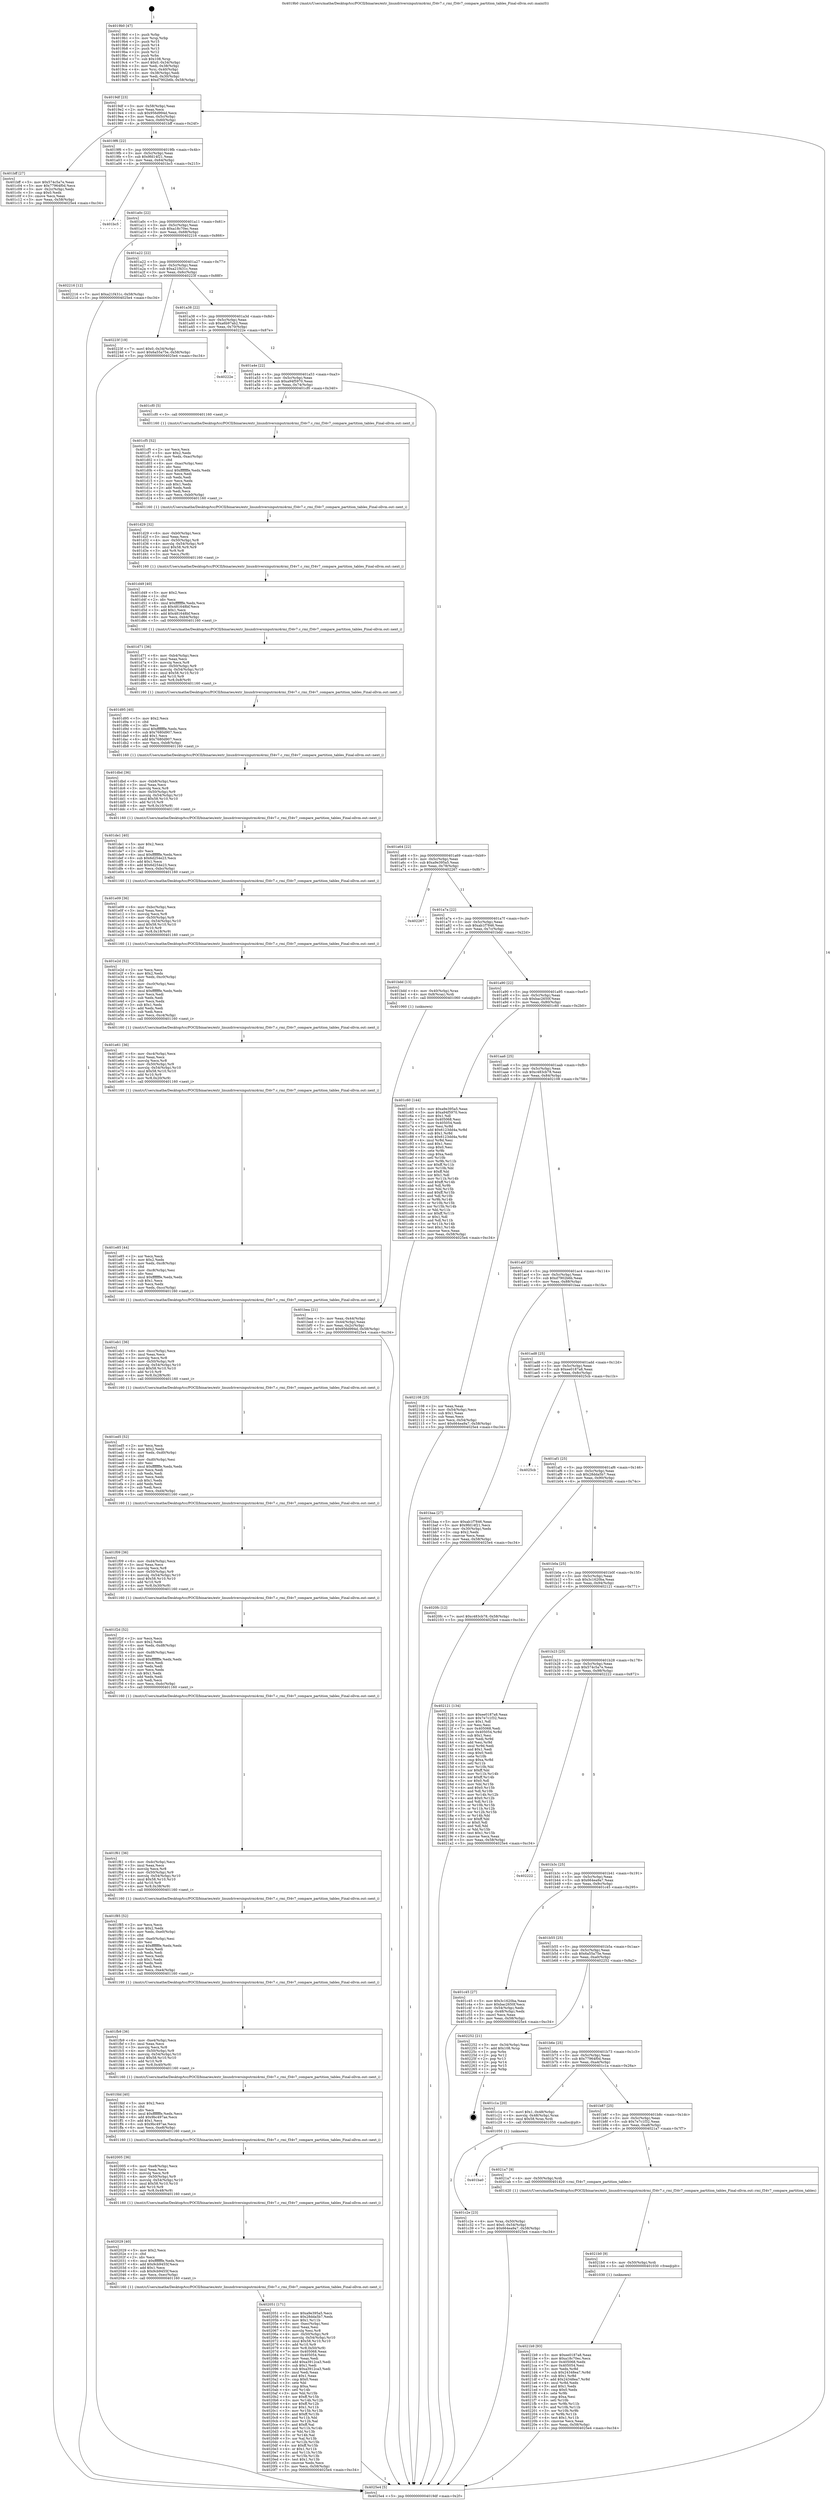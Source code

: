 digraph "0x4019b0" {
  label = "0x4019b0 (/mnt/c/Users/mathe/Desktop/tcc/POCII/binaries/extr_linuxdriversinputrmi4rmi_f34v7.c_rmi_f34v7_compare_partition_tables_Final-ollvm.out::main(0))"
  labelloc = "t"
  node[shape=record]

  Entry [label="",width=0.3,height=0.3,shape=circle,fillcolor=black,style=filled]
  "0x4019df" [label="{
     0x4019df [23]\l
     | [instrs]\l
     &nbsp;&nbsp;0x4019df \<+3\>: mov -0x58(%rbp),%eax\l
     &nbsp;&nbsp;0x4019e2 \<+2\>: mov %eax,%ecx\l
     &nbsp;&nbsp;0x4019e4 \<+6\>: sub $0x956d994d,%ecx\l
     &nbsp;&nbsp;0x4019ea \<+3\>: mov %eax,-0x5c(%rbp)\l
     &nbsp;&nbsp;0x4019ed \<+3\>: mov %ecx,-0x60(%rbp)\l
     &nbsp;&nbsp;0x4019f0 \<+6\>: je 0000000000401bff \<main+0x24f\>\l
  }"]
  "0x401bff" [label="{
     0x401bff [27]\l
     | [instrs]\l
     &nbsp;&nbsp;0x401bff \<+5\>: mov $0x574c5a7e,%eax\l
     &nbsp;&nbsp;0x401c04 \<+5\>: mov $0x77964f0d,%ecx\l
     &nbsp;&nbsp;0x401c09 \<+3\>: mov -0x2c(%rbp),%edx\l
     &nbsp;&nbsp;0x401c0c \<+3\>: cmp $0x0,%edx\l
     &nbsp;&nbsp;0x401c0f \<+3\>: cmove %ecx,%eax\l
     &nbsp;&nbsp;0x401c12 \<+3\>: mov %eax,-0x58(%rbp)\l
     &nbsp;&nbsp;0x401c15 \<+5\>: jmp 00000000004025e4 \<main+0xc34\>\l
  }"]
  "0x4019f6" [label="{
     0x4019f6 [22]\l
     | [instrs]\l
     &nbsp;&nbsp;0x4019f6 \<+5\>: jmp 00000000004019fb \<main+0x4b\>\l
     &nbsp;&nbsp;0x4019fb \<+3\>: mov -0x5c(%rbp),%eax\l
     &nbsp;&nbsp;0x4019fe \<+5\>: sub $0x9fd14f21,%eax\l
     &nbsp;&nbsp;0x401a03 \<+3\>: mov %eax,-0x64(%rbp)\l
     &nbsp;&nbsp;0x401a06 \<+6\>: je 0000000000401bc5 \<main+0x215\>\l
  }"]
  Exit [label="",width=0.3,height=0.3,shape=circle,fillcolor=black,style=filled,peripheries=2]
  "0x401bc5" [label="{
     0x401bc5\l
  }", style=dashed]
  "0x401a0c" [label="{
     0x401a0c [22]\l
     | [instrs]\l
     &nbsp;&nbsp;0x401a0c \<+5\>: jmp 0000000000401a11 \<main+0x61\>\l
     &nbsp;&nbsp;0x401a11 \<+3\>: mov -0x5c(%rbp),%eax\l
     &nbsp;&nbsp;0x401a14 \<+5\>: sub $0xa18c70ec,%eax\l
     &nbsp;&nbsp;0x401a19 \<+3\>: mov %eax,-0x68(%rbp)\l
     &nbsp;&nbsp;0x401a1c \<+6\>: je 0000000000402216 \<main+0x866\>\l
  }"]
  "0x4021b9" [label="{
     0x4021b9 [93]\l
     | [instrs]\l
     &nbsp;&nbsp;0x4021b9 \<+5\>: mov $0xee0187a8,%eax\l
     &nbsp;&nbsp;0x4021be \<+5\>: mov $0xa18c70ec,%ecx\l
     &nbsp;&nbsp;0x4021c3 \<+7\>: mov 0x405068,%edx\l
     &nbsp;&nbsp;0x4021ca \<+7\>: mov 0x405054,%esi\l
     &nbsp;&nbsp;0x4021d1 \<+3\>: mov %edx,%r8d\l
     &nbsp;&nbsp;0x4021d4 \<+7\>: sub $0x24348ea7,%r8d\l
     &nbsp;&nbsp;0x4021db \<+4\>: sub $0x1,%r8d\l
     &nbsp;&nbsp;0x4021df \<+7\>: add $0x24348ea7,%r8d\l
     &nbsp;&nbsp;0x4021e6 \<+4\>: imul %r8d,%edx\l
     &nbsp;&nbsp;0x4021ea \<+3\>: and $0x1,%edx\l
     &nbsp;&nbsp;0x4021ed \<+3\>: cmp $0x0,%edx\l
     &nbsp;&nbsp;0x4021f0 \<+4\>: sete %r9b\l
     &nbsp;&nbsp;0x4021f4 \<+3\>: cmp $0xa,%esi\l
     &nbsp;&nbsp;0x4021f7 \<+4\>: setl %r10b\l
     &nbsp;&nbsp;0x4021fb \<+3\>: mov %r9b,%r11b\l
     &nbsp;&nbsp;0x4021fe \<+3\>: and %r10b,%r11b\l
     &nbsp;&nbsp;0x402201 \<+3\>: xor %r10b,%r9b\l
     &nbsp;&nbsp;0x402204 \<+3\>: or %r9b,%r11b\l
     &nbsp;&nbsp;0x402207 \<+4\>: test $0x1,%r11b\l
     &nbsp;&nbsp;0x40220b \<+3\>: cmovne %ecx,%eax\l
     &nbsp;&nbsp;0x40220e \<+3\>: mov %eax,-0x58(%rbp)\l
     &nbsp;&nbsp;0x402211 \<+5\>: jmp 00000000004025e4 \<main+0xc34\>\l
  }"]
  "0x402216" [label="{
     0x402216 [12]\l
     | [instrs]\l
     &nbsp;&nbsp;0x402216 \<+7\>: movl $0xa21f431c,-0x58(%rbp)\l
     &nbsp;&nbsp;0x40221d \<+5\>: jmp 00000000004025e4 \<main+0xc34\>\l
  }"]
  "0x401a22" [label="{
     0x401a22 [22]\l
     | [instrs]\l
     &nbsp;&nbsp;0x401a22 \<+5\>: jmp 0000000000401a27 \<main+0x77\>\l
     &nbsp;&nbsp;0x401a27 \<+3\>: mov -0x5c(%rbp),%eax\l
     &nbsp;&nbsp;0x401a2a \<+5\>: sub $0xa21f431c,%eax\l
     &nbsp;&nbsp;0x401a2f \<+3\>: mov %eax,-0x6c(%rbp)\l
     &nbsp;&nbsp;0x401a32 \<+6\>: je 000000000040223f \<main+0x88f\>\l
  }"]
  "0x4021b0" [label="{
     0x4021b0 [9]\l
     | [instrs]\l
     &nbsp;&nbsp;0x4021b0 \<+4\>: mov -0x50(%rbp),%rdi\l
     &nbsp;&nbsp;0x4021b4 \<+5\>: call 0000000000401030 \<free@plt\>\l
     | [calls]\l
     &nbsp;&nbsp;0x401030 \{1\} (unknown)\l
  }"]
  "0x40223f" [label="{
     0x40223f [19]\l
     | [instrs]\l
     &nbsp;&nbsp;0x40223f \<+7\>: movl $0x0,-0x34(%rbp)\l
     &nbsp;&nbsp;0x402246 \<+7\>: movl $0x6a55a75e,-0x58(%rbp)\l
     &nbsp;&nbsp;0x40224d \<+5\>: jmp 00000000004025e4 \<main+0xc34\>\l
  }"]
  "0x401a38" [label="{
     0x401a38 [22]\l
     | [instrs]\l
     &nbsp;&nbsp;0x401a38 \<+5\>: jmp 0000000000401a3d \<main+0x8d\>\l
     &nbsp;&nbsp;0x401a3d \<+3\>: mov -0x5c(%rbp),%eax\l
     &nbsp;&nbsp;0x401a40 \<+5\>: sub $0xa6b97ab2,%eax\l
     &nbsp;&nbsp;0x401a45 \<+3\>: mov %eax,-0x70(%rbp)\l
     &nbsp;&nbsp;0x401a48 \<+6\>: je 000000000040222e \<main+0x87e\>\l
  }"]
  "0x401ba0" [label="{
     0x401ba0\l
  }", style=dashed]
  "0x40222e" [label="{
     0x40222e\l
  }", style=dashed]
  "0x401a4e" [label="{
     0x401a4e [22]\l
     | [instrs]\l
     &nbsp;&nbsp;0x401a4e \<+5\>: jmp 0000000000401a53 \<main+0xa3\>\l
     &nbsp;&nbsp;0x401a53 \<+3\>: mov -0x5c(%rbp),%eax\l
     &nbsp;&nbsp;0x401a56 \<+5\>: sub $0xa94f5970,%eax\l
     &nbsp;&nbsp;0x401a5b \<+3\>: mov %eax,-0x74(%rbp)\l
     &nbsp;&nbsp;0x401a5e \<+6\>: je 0000000000401cf0 \<main+0x340\>\l
  }"]
  "0x4021a7" [label="{
     0x4021a7 [9]\l
     | [instrs]\l
     &nbsp;&nbsp;0x4021a7 \<+4\>: mov -0x50(%rbp),%rdi\l
     &nbsp;&nbsp;0x4021ab \<+5\>: call 0000000000401420 \<rmi_f34v7_compare_partition_tables\>\l
     | [calls]\l
     &nbsp;&nbsp;0x401420 \{1\} (/mnt/c/Users/mathe/Desktop/tcc/POCII/binaries/extr_linuxdriversinputrmi4rmi_f34v7.c_rmi_f34v7_compare_partition_tables_Final-ollvm.out::rmi_f34v7_compare_partition_tables)\l
  }"]
  "0x401cf0" [label="{
     0x401cf0 [5]\l
     | [instrs]\l
     &nbsp;&nbsp;0x401cf0 \<+5\>: call 0000000000401160 \<next_i\>\l
     | [calls]\l
     &nbsp;&nbsp;0x401160 \{1\} (/mnt/c/Users/mathe/Desktop/tcc/POCII/binaries/extr_linuxdriversinputrmi4rmi_f34v7.c_rmi_f34v7_compare_partition_tables_Final-ollvm.out::next_i)\l
  }"]
  "0x401a64" [label="{
     0x401a64 [22]\l
     | [instrs]\l
     &nbsp;&nbsp;0x401a64 \<+5\>: jmp 0000000000401a69 \<main+0xb9\>\l
     &nbsp;&nbsp;0x401a69 \<+3\>: mov -0x5c(%rbp),%eax\l
     &nbsp;&nbsp;0x401a6c \<+5\>: sub $0xa9e395a5,%eax\l
     &nbsp;&nbsp;0x401a71 \<+3\>: mov %eax,-0x78(%rbp)\l
     &nbsp;&nbsp;0x401a74 \<+6\>: je 0000000000402267 \<main+0x8b7\>\l
  }"]
  "0x402051" [label="{
     0x402051 [171]\l
     | [instrs]\l
     &nbsp;&nbsp;0x402051 \<+5\>: mov $0xa9e395a5,%ecx\l
     &nbsp;&nbsp;0x402056 \<+5\>: mov $0x28dda5b7,%edx\l
     &nbsp;&nbsp;0x40205b \<+3\>: mov $0x1,%r11b\l
     &nbsp;&nbsp;0x40205e \<+6\>: mov -0xec(%rbp),%esi\l
     &nbsp;&nbsp;0x402064 \<+3\>: imul %eax,%esi\l
     &nbsp;&nbsp;0x402067 \<+3\>: movslq %esi,%r8\l
     &nbsp;&nbsp;0x40206a \<+4\>: mov -0x50(%rbp),%r9\l
     &nbsp;&nbsp;0x40206e \<+4\>: movslq -0x54(%rbp),%r10\l
     &nbsp;&nbsp;0x402072 \<+4\>: imul $0x58,%r10,%r10\l
     &nbsp;&nbsp;0x402076 \<+3\>: add %r10,%r9\l
     &nbsp;&nbsp;0x402079 \<+4\>: mov %r8,0x50(%r9)\l
     &nbsp;&nbsp;0x40207d \<+7\>: mov 0x405068,%eax\l
     &nbsp;&nbsp;0x402084 \<+7\>: mov 0x405054,%esi\l
     &nbsp;&nbsp;0x40208b \<+2\>: mov %eax,%edi\l
     &nbsp;&nbsp;0x40208d \<+6\>: add $0xa3912ca3,%edi\l
     &nbsp;&nbsp;0x402093 \<+3\>: sub $0x1,%edi\l
     &nbsp;&nbsp;0x402096 \<+6\>: sub $0xa3912ca3,%edi\l
     &nbsp;&nbsp;0x40209c \<+3\>: imul %edi,%eax\l
     &nbsp;&nbsp;0x40209f \<+3\>: and $0x1,%eax\l
     &nbsp;&nbsp;0x4020a2 \<+3\>: cmp $0x0,%eax\l
     &nbsp;&nbsp;0x4020a5 \<+3\>: sete %bl\l
     &nbsp;&nbsp;0x4020a8 \<+3\>: cmp $0xa,%esi\l
     &nbsp;&nbsp;0x4020ab \<+4\>: setl %r14b\l
     &nbsp;&nbsp;0x4020af \<+3\>: mov %bl,%r15b\l
     &nbsp;&nbsp;0x4020b2 \<+4\>: xor $0xff,%r15b\l
     &nbsp;&nbsp;0x4020b6 \<+3\>: mov %r14b,%r12b\l
     &nbsp;&nbsp;0x4020b9 \<+4\>: xor $0xff,%r12b\l
     &nbsp;&nbsp;0x4020bd \<+4\>: xor $0x1,%r11b\l
     &nbsp;&nbsp;0x4020c1 \<+3\>: mov %r15b,%r13b\l
     &nbsp;&nbsp;0x4020c4 \<+4\>: and $0xff,%r13b\l
     &nbsp;&nbsp;0x4020c8 \<+3\>: and %r11b,%bl\l
     &nbsp;&nbsp;0x4020cb \<+3\>: mov %r12b,%al\l
     &nbsp;&nbsp;0x4020ce \<+2\>: and $0xff,%al\l
     &nbsp;&nbsp;0x4020d0 \<+3\>: and %r11b,%r14b\l
     &nbsp;&nbsp;0x4020d3 \<+3\>: or %bl,%r13b\l
     &nbsp;&nbsp;0x4020d6 \<+3\>: or %r14b,%al\l
     &nbsp;&nbsp;0x4020d9 \<+3\>: xor %al,%r13b\l
     &nbsp;&nbsp;0x4020dc \<+3\>: or %r12b,%r15b\l
     &nbsp;&nbsp;0x4020df \<+4\>: xor $0xff,%r15b\l
     &nbsp;&nbsp;0x4020e3 \<+4\>: or $0x1,%r11b\l
     &nbsp;&nbsp;0x4020e7 \<+3\>: and %r11b,%r15b\l
     &nbsp;&nbsp;0x4020ea \<+3\>: or %r15b,%r13b\l
     &nbsp;&nbsp;0x4020ed \<+4\>: test $0x1,%r13b\l
     &nbsp;&nbsp;0x4020f1 \<+3\>: cmovne %edx,%ecx\l
     &nbsp;&nbsp;0x4020f4 \<+3\>: mov %ecx,-0x58(%rbp)\l
     &nbsp;&nbsp;0x4020f7 \<+5\>: jmp 00000000004025e4 \<main+0xc34\>\l
  }"]
  "0x402267" [label="{
     0x402267\l
  }", style=dashed]
  "0x401a7a" [label="{
     0x401a7a [22]\l
     | [instrs]\l
     &nbsp;&nbsp;0x401a7a \<+5\>: jmp 0000000000401a7f \<main+0xcf\>\l
     &nbsp;&nbsp;0x401a7f \<+3\>: mov -0x5c(%rbp),%eax\l
     &nbsp;&nbsp;0x401a82 \<+5\>: sub $0xab1f7846,%eax\l
     &nbsp;&nbsp;0x401a87 \<+3\>: mov %eax,-0x7c(%rbp)\l
     &nbsp;&nbsp;0x401a8a \<+6\>: je 0000000000401bdd \<main+0x22d\>\l
  }"]
  "0x402029" [label="{
     0x402029 [40]\l
     | [instrs]\l
     &nbsp;&nbsp;0x402029 \<+5\>: mov $0x2,%ecx\l
     &nbsp;&nbsp;0x40202e \<+1\>: cltd\l
     &nbsp;&nbsp;0x40202f \<+2\>: idiv %ecx\l
     &nbsp;&nbsp;0x402031 \<+6\>: imul $0xfffffffe,%edx,%ecx\l
     &nbsp;&nbsp;0x402037 \<+6\>: add $0x9cb9455f,%ecx\l
     &nbsp;&nbsp;0x40203d \<+3\>: add $0x1,%ecx\l
     &nbsp;&nbsp;0x402040 \<+6\>: sub $0x9cb9455f,%ecx\l
     &nbsp;&nbsp;0x402046 \<+6\>: mov %ecx,-0xec(%rbp)\l
     &nbsp;&nbsp;0x40204c \<+5\>: call 0000000000401160 \<next_i\>\l
     | [calls]\l
     &nbsp;&nbsp;0x401160 \{1\} (/mnt/c/Users/mathe/Desktop/tcc/POCII/binaries/extr_linuxdriversinputrmi4rmi_f34v7.c_rmi_f34v7_compare_partition_tables_Final-ollvm.out::next_i)\l
  }"]
  "0x401bdd" [label="{
     0x401bdd [13]\l
     | [instrs]\l
     &nbsp;&nbsp;0x401bdd \<+4\>: mov -0x40(%rbp),%rax\l
     &nbsp;&nbsp;0x401be1 \<+4\>: mov 0x8(%rax),%rdi\l
     &nbsp;&nbsp;0x401be5 \<+5\>: call 0000000000401060 \<atoi@plt\>\l
     | [calls]\l
     &nbsp;&nbsp;0x401060 \{1\} (unknown)\l
  }"]
  "0x401a90" [label="{
     0x401a90 [22]\l
     | [instrs]\l
     &nbsp;&nbsp;0x401a90 \<+5\>: jmp 0000000000401a95 \<main+0xe5\>\l
     &nbsp;&nbsp;0x401a95 \<+3\>: mov -0x5c(%rbp),%eax\l
     &nbsp;&nbsp;0x401a98 \<+5\>: sub $0xbac2650f,%eax\l
     &nbsp;&nbsp;0x401a9d \<+3\>: mov %eax,-0x80(%rbp)\l
     &nbsp;&nbsp;0x401aa0 \<+6\>: je 0000000000401c60 \<main+0x2b0\>\l
  }"]
  "0x402005" [label="{
     0x402005 [36]\l
     | [instrs]\l
     &nbsp;&nbsp;0x402005 \<+6\>: mov -0xe8(%rbp),%ecx\l
     &nbsp;&nbsp;0x40200b \<+3\>: imul %eax,%ecx\l
     &nbsp;&nbsp;0x40200e \<+3\>: movslq %ecx,%r8\l
     &nbsp;&nbsp;0x402011 \<+4\>: mov -0x50(%rbp),%r9\l
     &nbsp;&nbsp;0x402015 \<+4\>: movslq -0x54(%rbp),%r10\l
     &nbsp;&nbsp;0x402019 \<+4\>: imul $0x58,%r10,%r10\l
     &nbsp;&nbsp;0x40201d \<+3\>: add %r10,%r9\l
     &nbsp;&nbsp;0x402020 \<+4\>: mov %r8,0x48(%r9)\l
     &nbsp;&nbsp;0x402024 \<+5\>: call 0000000000401160 \<next_i\>\l
     | [calls]\l
     &nbsp;&nbsp;0x401160 \{1\} (/mnt/c/Users/mathe/Desktop/tcc/POCII/binaries/extr_linuxdriversinputrmi4rmi_f34v7.c_rmi_f34v7_compare_partition_tables_Final-ollvm.out::next_i)\l
  }"]
  "0x401c60" [label="{
     0x401c60 [144]\l
     | [instrs]\l
     &nbsp;&nbsp;0x401c60 \<+5\>: mov $0xa9e395a5,%eax\l
     &nbsp;&nbsp;0x401c65 \<+5\>: mov $0xa94f5970,%ecx\l
     &nbsp;&nbsp;0x401c6a \<+2\>: mov $0x1,%dl\l
     &nbsp;&nbsp;0x401c6c \<+7\>: mov 0x405068,%esi\l
     &nbsp;&nbsp;0x401c73 \<+7\>: mov 0x405054,%edi\l
     &nbsp;&nbsp;0x401c7a \<+3\>: mov %esi,%r8d\l
     &nbsp;&nbsp;0x401c7d \<+7\>: add $0x6123dd4a,%r8d\l
     &nbsp;&nbsp;0x401c84 \<+4\>: sub $0x1,%r8d\l
     &nbsp;&nbsp;0x401c88 \<+7\>: sub $0x6123dd4a,%r8d\l
     &nbsp;&nbsp;0x401c8f \<+4\>: imul %r8d,%esi\l
     &nbsp;&nbsp;0x401c93 \<+3\>: and $0x1,%esi\l
     &nbsp;&nbsp;0x401c96 \<+3\>: cmp $0x0,%esi\l
     &nbsp;&nbsp;0x401c99 \<+4\>: sete %r9b\l
     &nbsp;&nbsp;0x401c9d \<+3\>: cmp $0xa,%edi\l
     &nbsp;&nbsp;0x401ca0 \<+4\>: setl %r10b\l
     &nbsp;&nbsp;0x401ca4 \<+3\>: mov %r9b,%r11b\l
     &nbsp;&nbsp;0x401ca7 \<+4\>: xor $0xff,%r11b\l
     &nbsp;&nbsp;0x401cab \<+3\>: mov %r10b,%bl\l
     &nbsp;&nbsp;0x401cae \<+3\>: xor $0xff,%bl\l
     &nbsp;&nbsp;0x401cb1 \<+3\>: xor $0x1,%dl\l
     &nbsp;&nbsp;0x401cb4 \<+3\>: mov %r11b,%r14b\l
     &nbsp;&nbsp;0x401cb7 \<+4\>: and $0xff,%r14b\l
     &nbsp;&nbsp;0x401cbb \<+3\>: and %dl,%r9b\l
     &nbsp;&nbsp;0x401cbe \<+3\>: mov %bl,%r15b\l
     &nbsp;&nbsp;0x401cc1 \<+4\>: and $0xff,%r15b\l
     &nbsp;&nbsp;0x401cc5 \<+3\>: and %dl,%r10b\l
     &nbsp;&nbsp;0x401cc8 \<+3\>: or %r9b,%r14b\l
     &nbsp;&nbsp;0x401ccb \<+3\>: or %r10b,%r15b\l
     &nbsp;&nbsp;0x401cce \<+3\>: xor %r15b,%r14b\l
     &nbsp;&nbsp;0x401cd1 \<+3\>: or %bl,%r11b\l
     &nbsp;&nbsp;0x401cd4 \<+4\>: xor $0xff,%r11b\l
     &nbsp;&nbsp;0x401cd8 \<+3\>: or $0x1,%dl\l
     &nbsp;&nbsp;0x401cdb \<+3\>: and %dl,%r11b\l
     &nbsp;&nbsp;0x401cde \<+3\>: or %r11b,%r14b\l
     &nbsp;&nbsp;0x401ce1 \<+4\>: test $0x1,%r14b\l
     &nbsp;&nbsp;0x401ce5 \<+3\>: cmovne %ecx,%eax\l
     &nbsp;&nbsp;0x401ce8 \<+3\>: mov %eax,-0x58(%rbp)\l
     &nbsp;&nbsp;0x401ceb \<+5\>: jmp 00000000004025e4 \<main+0xc34\>\l
  }"]
  "0x401aa6" [label="{
     0x401aa6 [25]\l
     | [instrs]\l
     &nbsp;&nbsp;0x401aa6 \<+5\>: jmp 0000000000401aab \<main+0xfb\>\l
     &nbsp;&nbsp;0x401aab \<+3\>: mov -0x5c(%rbp),%eax\l
     &nbsp;&nbsp;0x401aae \<+5\>: sub $0xc483cb78,%eax\l
     &nbsp;&nbsp;0x401ab3 \<+6\>: mov %eax,-0x84(%rbp)\l
     &nbsp;&nbsp;0x401ab9 \<+6\>: je 0000000000402108 \<main+0x758\>\l
  }"]
  "0x401fdd" [label="{
     0x401fdd [40]\l
     | [instrs]\l
     &nbsp;&nbsp;0x401fdd \<+5\>: mov $0x2,%ecx\l
     &nbsp;&nbsp;0x401fe2 \<+1\>: cltd\l
     &nbsp;&nbsp;0x401fe3 \<+2\>: idiv %ecx\l
     &nbsp;&nbsp;0x401fe5 \<+6\>: imul $0xfffffffe,%edx,%ecx\l
     &nbsp;&nbsp;0x401feb \<+6\>: add $0x9bc497ae,%ecx\l
     &nbsp;&nbsp;0x401ff1 \<+3\>: add $0x1,%ecx\l
     &nbsp;&nbsp;0x401ff4 \<+6\>: sub $0x9bc497ae,%ecx\l
     &nbsp;&nbsp;0x401ffa \<+6\>: mov %ecx,-0xe8(%rbp)\l
     &nbsp;&nbsp;0x402000 \<+5\>: call 0000000000401160 \<next_i\>\l
     | [calls]\l
     &nbsp;&nbsp;0x401160 \{1\} (/mnt/c/Users/mathe/Desktop/tcc/POCII/binaries/extr_linuxdriversinputrmi4rmi_f34v7.c_rmi_f34v7_compare_partition_tables_Final-ollvm.out::next_i)\l
  }"]
  "0x402108" [label="{
     0x402108 [25]\l
     | [instrs]\l
     &nbsp;&nbsp;0x402108 \<+2\>: xor %eax,%eax\l
     &nbsp;&nbsp;0x40210a \<+3\>: mov -0x54(%rbp),%ecx\l
     &nbsp;&nbsp;0x40210d \<+3\>: sub $0x1,%eax\l
     &nbsp;&nbsp;0x402110 \<+2\>: sub %eax,%ecx\l
     &nbsp;&nbsp;0x402112 \<+3\>: mov %ecx,-0x54(%rbp)\l
     &nbsp;&nbsp;0x402115 \<+7\>: movl $0x664ea9a7,-0x58(%rbp)\l
     &nbsp;&nbsp;0x40211c \<+5\>: jmp 00000000004025e4 \<main+0xc34\>\l
  }"]
  "0x401abf" [label="{
     0x401abf [25]\l
     | [instrs]\l
     &nbsp;&nbsp;0x401abf \<+5\>: jmp 0000000000401ac4 \<main+0x114\>\l
     &nbsp;&nbsp;0x401ac4 \<+3\>: mov -0x5c(%rbp),%eax\l
     &nbsp;&nbsp;0x401ac7 \<+5\>: sub $0xd7902b6b,%eax\l
     &nbsp;&nbsp;0x401acc \<+6\>: mov %eax,-0x88(%rbp)\l
     &nbsp;&nbsp;0x401ad2 \<+6\>: je 0000000000401baa \<main+0x1fa\>\l
  }"]
  "0x401fb9" [label="{
     0x401fb9 [36]\l
     | [instrs]\l
     &nbsp;&nbsp;0x401fb9 \<+6\>: mov -0xe4(%rbp),%ecx\l
     &nbsp;&nbsp;0x401fbf \<+3\>: imul %eax,%ecx\l
     &nbsp;&nbsp;0x401fc2 \<+3\>: movslq %ecx,%r8\l
     &nbsp;&nbsp;0x401fc5 \<+4\>: mov -0x50(%rbp),%r9\l
     &nbsp;&nbsp;0x401fc9 \<+4\>: movslq -0x54(%rbp),%r10\l
     &nbsp;&nbsp;0x401fcd \<+4\>: imul $0x58,%r10,%r10\l
     &nbsp;&nbsp;0x401fd1 \<+3\>: add %r10,%r9\l
     &nbsp;&nbsp;0x401fd4 \<+4\>: mov %r8,0x40(%r9)\l
     &nbsp;&nbsp;0x401fd8 \<+5\>: call 0000000000401160 \<next_i\>\l
     | [calls]\l
     &nbsp;&nbsp;0x401160 \{1\} (/mnt/c/Users/mathe/Desktop/tcc/POCII/binaries/extr_linuxdriversinputrmi4rmi_f34v7.c_rmi_f34v7_compare_partition_tables_Final-ollvm.out::next_i)\l
  }"]
  "0x401baa" [label="{
     0x401baa [27]\l
     | [instrs]\l
     &nbsp;&nbsp;0x401baa \<+5\>: mov $0xab1f7846,%eax\l
     &nbsp;&nbsp;0x401baf \<+5\>: mov $0x9fd14f21,%ecx\l
     &nbsp;&nbsp;0x401bb4 \<+3\>: mov -0x30(%rbp),%edx\l
     &nbsp;&nbsp;0x401bb7 \<+3\>: cmp $0x2,%edx\l
     &nbsp;&nbsp;0x401bba \<+3\>: cmovne %ecx,%eax\l
     &nbsp;&nbsp;0x401bbd \<+3\>: mov %eax,-0x58(%rbp)\l
     &nbsp;&nbsp;0x401bc0 \<+5\>: jmp 00000000004025e4 \<main+0xc34\>\l
  }"]
  "0x401ad8" [label="{
     0x401ad8 [25]\l
     | [instrs]\l
     &nbsp;&nbsp;0x401ad8 \<+5\>: jmp 0000000000401add \<main+0x12d\>\l
     &nbsp;&nbsp;0x401add \<+3\>: mov -0x5c(%rbp),%eax\l
     &nbsp;&nbsp;0x401ae0 \<+5\>: sub $0xee0187a8,%eax\l
     &nbsp;&nbsp;0x401ae5 \<+6\>: mov %eax,-0x8c(%rbp)\l
     &nbsp;&nbsp;0x401aeb \<+6\>: je 00000000004025cb \<main+0xc1b\>\l
  }"]
  "0x4025e4" [label="{
     0x4025e4 [5]\l
     | [instrs]\l
     &nbsp;&nbsp;0x4025e4 \<+5\>: jmp 00000000004019df \<main+0x2f\>\l
  }"]
  "0x4019b0" [label="{
     0x4019b0 [47]\l
     | [instrs]\l
     &nbsp;&nbsp;0x4019b0 \<+1\>: push %rbp\l
     &nbsp;&nbsp;0x4019b1 \<+3\>: mov %rsp,%rbp\l
     &nbsp;&nbsp;0x4019b4 \<+2\>: push %r15\l
     &nbsp;&nbsp;0x4019b6 \<+2\>: push %r14\l
     &nbsp;&nbsp;0x4019b8 \<+2\>: push %r13\l
     &nbsp;&nbsp;0x4019ba \<+2\>: push %r12\l
     &nbsp;&nbsp;0x4019bc \<+1\>: push %rbx\l
     &nbsp;&nbsp;0x4019bd \<+7\>: sub $0x108,%rsp\l
     &nbsp;&nbsp;0x4019c4 \<+7\>: movl $0x0,-0x34(%rbp)\l
     &nbsp;&nbsp;0x4019cb \<+3\>: mov %edi,-0x38(%rbp)\l
     &nbsp;&nbsp;0x4019ce \<+4\>: mov %rsi,-0x40(%rbp)\l
     &nbsp;&nbsp;0x4019d2 \<+3\>: mov -0x38(%rbp),%edi\l
     &nbsp;&nbsp;0x4019d5 \<+3\>: mov %edi,-0x30(%rbp)\l
     &nbsp;&nbsp;0x4019d8 \<+7\>: movl $0xd7902b6b,-0x58(%rbp)\l
  }"]
  "0x401bea" [label="{
     0x401bea [21]\l
     | [instrs]\l
     &nbsp;&nbsp;0x401bea \<+3\>: mov %eax,-0x44(%rbp)\l
     &nbsp;&nbsp;0x401bed \<+3\>: mov -0x44(%rbp),%eax\l
     &nbsp;&nbsp;0x401bf0 \<+3\>: mov %eax,-0x2c(%rbp)\l
     &nbsp;&nbsp;0x401bf3 \<+7\>: movl $0x956d994d,-0x58(%rbp)\l
     &nbsp;&nbsp;0x401bfa \<+5\>: jmp 00000000004025e4 \<main+0xc34\>\l
  }"]
  "0x401f85" [label="{
     0x401f85 [52]\l
     | [instrs]\l
     &nbsp;&nbsp;0x401f85 \<+2\>: xor %ecx,%ecx\l
     &nbsp;&nbsp;0x401f87 \<+5\>: mov $0x2,%edx\l
     &nbsp;&nbsp;0x401f8c \<+6\>: mov %edx,-0xe0(%rbp)\l
     &nbsp;&nbsp;0x401f92 \<+1\>: cltd\l
     &nbsp;&nbsp;0x401f93 \<+6\>: mov -0xe0(%rbp),%esi\l
     &nbsp;&nbsp;0x401f99 \<+2\>: idiv %esi\l
     &nbsp;&nbsp;0x401f9b \<+6\>: imul $0xfffffffe,%edx,%edx\l
     &nbsp;&nbsp;0x401fa1 \<+2\>: mov %ecx,%edi\l
     &nbsp;&nbsp;0x401fa3 \<+2\>: sub %edx,%edi\l
     &nbsp;&nbsp;0x401fa5 \<+2\>: mov %ecx,%edx\l
     &nbsp;&nbsp;0x401fa7 \<+3\>: sub $0x1,%edx\l
     &nbsp;&nbsp;0x401faa \<+2\>: add %edx,%edi\l
     &nbsp;&nbsp;0x401fac \<+2\>: sub %edi,%ecx\l
     &nbsp;&nbsp;0x401fae \<+6\>: mov %ecx,-0xe4(%rbp)\l
     &nbsp;&nbsp;0x401fb4 \<+5\>: call 0000000000401160 \<next_i\>\l
     | [calls]\l
     &nbsp;&nbsp;0x401160 \{1\} (/mnt/c/Users/mathe/Desktop/tcc/POCII/binaries/extr_linuxdriversinputrmi4rmi_f34v7.c_rmi_f34v7_compare_partition_tables_Final-ollvm.out::next_i)\l
  }"]
  "0x4025cb" [label="{
     0x4025cb\l
  }", style=dashed]
  "0x401af1" [label="{
     0x401af1 [25]\l
     | [instrs]\l
     &nbsp;&nbsp;0x401af1 \<+5\>: jmp 0000000000401af6 \<main+0x146\>\l
     &nbsp;&nbsp;0x401af6 \<+3\>: mov -0x5c(%rbp),%eax\l
     &nbsp;&nbsp;0x401af9 \<+5\>: sub $0x28dda5b7,%eax\l
     &nbsp;&nbsp;0x401afe \<+6\>: mov %eax,-0x90(%rbp)\l
     &nbsp;&nbsp;0x401b04 \<+6\>: je 00000000004020fc \<main+0x74c\>\l
  }"]
  "0x401f61" [label="{
     0x401f61 [36]\l
     | [instrs]\l
     &nbsp;&nbsp;0x401f61 \<+6\>: mov -0xdc(%rbp),%ecx\l
     &nbsp;&nbsp;0x401f67 \<+3\>: imul %eax,%ecx\l
     &nbsp;&nbsp;0x401f6a \<+3\>: movslq %ecx,%r8\l
     &nbsp;&nbsp;0x401f6d \<+4\>: mov -0x50(%rbp),%r9\l
     &nbsp;&nbsp;0x401f71 \<+4\>: movslq -0x54(%rbp),%r10\l
     &nbsp;&nbsp;0x401f75 \<+4\>: imul $0x58,%r10,%r10\l
     &nbsp;&nbsp;0x401f79 \<+3\>: add %r10,%r9\l
     &nbsp;&nbsp;0x401f7c \<+4\>: mov %r8,0x38(%r9)\l
     &nbsp;&nbsp;0x401f80 \<+5\>: call 0000000000401160 \<next_i\>\l
     | [calls]\l
     &nbsp;&nbsp;0x401160 \{1\} (/mnt/c/Users/mathe/Desktop/tcc/POCII/binaries/extr_linuxdriversinputrmi4rmi_f34v7.c_rmi_f34v7_compare_partition_tables_Final-ollvm.out::next_i)\l
  }"]
  "0x4020fc" [label="{
     0x4020fc [12]\l
     | [instrs]\l
     &nbsp;&nbsp;0x4020fc \<+7\>: movl $0xc483cb78,-0x58(%rbp)\l
     &nbsp;&nbsp;0x402103 \<+5\>: jmp 00000000004025e4 \<main+0xc34\>\l
  }"]
  "0x401b0a" [label="{
     0x401b0a [25]\l
     | [instrs]\l
     &nbsp;&nbsp;0x401b0a \<+5\>: jmp 0000000000401b0f \<main+0x15f\>\l
     &nbsp;&nbsp;0x401b0f \<+3\>: mov -0x5c(%rbp),%eax\l
     &nbsp;&nbsp;0x401b12 \<+5\>: sub $0x3c1620ba,%eax\l
     &nbsp;&nbsp;0x401b17 \<+6\>: mov %eax,-0x94(%rbp)\l
     &nbsp;&nbsp;0x401b1d \<+6\>: je 0000000000402121 \<main+0x771\>\l
  }"]
  "0x401f2d" [label="{
     0x401f2d [52]\l
     | [instrs]\l
     &nbsp;&nbsp;0x401f2d \<+2\>: xor %ecx,%ecx\l
     &nbsp;&nbsp;0x401f2f \<+5\>: mov $0x2,%edx\l
     &nbsp;&nbsp;0x401f34 \<+6\>: mov %edx,-0xd8(%rbp)\l
     &nbsp;&nbsp;0x401f3a \<+1\>: cltd\l
     &nbsp;&nbsp;0x401f3b \<+6\>: mov -0xd8(%rbp),%esi\l
     &nbsp;&nbsp;0x401f41 \<+2\>: idiv %esi\l
     &nbsp;&nbsp;0x401f43 \<+6\>: imul $0xfffffffe,%edx,%edx\l
     &nbsp;&nbsp;0x401f49 \<+2\>: mov %ecx,%edi\l
     &nbsp;&nbsp;0x401f4b \<+2\>: sub %edx,%edi\l
     &nbsp;&nbsp;0x401f4d \<+2\>: mov %ecx,%edx\l
     &nbsp;&nbsp;0x401f4f \<+3\>: sub $0x1,%edx\l
     &nbsp;&nbsp;0x401f52 \<+2\>: add %edx,%edi\l
     &nbsp;&nbsp;0x401f54 \<+2\>: sub %edi,%ecx\l
     &nbsp;&nbsp;0x401f56 \<+6\>: mov %ecx,-0xdc(%rbp)\l
     &nbsp;&nbsp;0x401f5c \<+5\>: call 0000000000401160 \<next_i\>\l
     | [calls]\l
     &nbsp;&nbsp;0x401160 \{1\} (/mnt/c/Users/mathe/Desktop/tcc/POCII/binaries/extr_linuxdriversinputrmi4rmi_f34v7.c_rmi_f34v7_compare_partition_tables_Final-ollvm.out::next_i)\l
  }"]
  "0x402121" [label="{
     0x402121 [134]\l
     | [instrs]\l
     &nbsp;&nbsp;0x402121 \<+5\>: mov $0xee0187a8,%eax\l
     &nbsp;&nbsp;0x402126 \<+5\>: mov $0x7e7c1f32,%ecx\l
     &nbsp;&nbsp;0x40212b \<+2\>: mov $0x1,%dl\l
     &nbsp;&nbsp;0x40212d \<+2\>: xor %esi,%esi\l
     &nbsp;&nbsp;0x40212f \<+7\>: mov 0x405068,%edi\l
     &nbsp;&nbsp;0x402136 \<+8\>: mov 0x405054,%r8d\l
     &nbsp;&nbsp;0x40213e \<+3\>: sub $0x1,%esi\l
     &nbsp;&nbsp;0x402141 \<+3\>: mov %edi,%r9d\l
     &nbsp;&nbsp;0x402144 \<+3\>: add %esi,%r9d\l
     &nbsp;&nbsp;0x402147 \<+4\>: imul %r9d,%edi\l
     &nbsp;&nbsp;0x40214b \<+3\>: and $0x1,%edi\l
     &nbsp;&nbsp;0x40214e \<+3\>: cmp $0x0,%edi\l
     &nbsp;&nbsp;0x402151 \<+4\>: sete %r10b\l
     &nbsp;&nbsp;0x402155 \<+4\>: cmp $0xa,%r8d\l
     &nbsp;&nbsp;0x402159 \<+4\>: setl %r11b\l
     &nbsp;&nbsp;0x40215d \<+3\>: mov %r10b,%bl\l
     &nbsp;&nbsp;0x402160 \<+3\>: xor $0xff,%bl\l
     &nbsp;&nbsp;0x402163 \<+3\>: mov %r11b,%r14b\l
     &nbsp;&nbsp;0x402166 \<+4\>: xor $0xff,%r14b\l
     &nbsp;&nbsp;0x40216a \<+3\>: xor $0x0,%dl\l
     &nbsp;&nbsp;0x40216d \<+3\>: mov %bl,%r15b\l
     &nbsp;&nbsp;0x402170 \<+4\>: and $0x0,%r15b\l
     &nbsp;&nbsp;0x402174 \<+3\>: and %dl,%r10b\l
     &nbsp;&nbsp;0x402177 \<+3\>: mov %r14b,%r12b\l
     &nbsp;&nbsp;0x40217a \<+4\>: and $0x0,%r12b\l
     &nbsp;&nbsp;0x40217e \<+3\>: and %dl,%r11b\l
     &nbsp;&nbsp;0x402181 \<+3\>: or %r10b,%r15b\l
     &nbsp;&nbsp;0x402184 \<+3\>: or %r11b,%r12b\l
     &nbsp;&nbsp;0x402187 \<+3\>: xor %r12b,%r15b\l
     &nbsp;&nbsp;0x40218a \<+3\>: or %r14b,%bl\l
     &nbsp;&nbsp;0x40218d \<+3\>: xor $0xff,%bl\l
     &nbsp;&nbsp;0x402190 \<+3\>: or $0x0,%dl\l
     &nbsp;&nbsp;0x402193 \<+2\>: and %dl,%bl\l
     &nbsp;&nbsp;0x402195 \<+3\>: or %bl,%r15b\l
     &nbsp;&nbsp;0x402198 \<+4\>: test $0x1,%r15b\l
     &nbsp;&nbsp;0x40219c \<+3\>: cmovne %ecx,%eax\l
     &nbsp;&nbsp;0x40219f \<+3\>: mov %eax,-0x58(%rbp)\l
     &nbsp;&nbsp;0x4021a2 \<+5\>: jmp 00000000004025e4 \<main+0xc34\>\l
  }"]
  "0x401b23" [label="{
     0x401b23 [25]\l
     | [instrs]\l
     &nbsp;&nbsp;0x401b23 \<+5\>: jmp 0000000000401b28 \<main+0x178\>\l
     &nbsp;&nbsp;0x401b28 \<+3\>: mov -0x5c(%rbp),%eax\l
     &nbsp;&nbsp;0x401b2b \<+5\>: sub $0x574c5a7e,%eax\l
     &nbsp;&nbsp;0x401b30 \<+6\>: mov %eax,-0x98(%rbp)\l
     &nbsp;&nbsp;0x401b36 \<+6\>: je 0000000000402222 \<main+0x872\>\l
  }"]
  "0x401f09" [label="{
     0x401f09 [36]\l
     | [instrs]\l
     &nbsp;&nbsp;0x401f09 \<+6\>: mov -0xd4(%rbp),%ecx\l
     &nbsp;&nbsp;0x401f0f \<+3\>: imul %eax,%ecx\l
     &nbsp;&nbsp;0x401f12 \<+3\>: movslq %ecx,%r8\l
     &nbsp;&nbsp;0x401f15 \<+4\>: mov -0x50(%rbp),%r9\l
     &nbsp;&nbsp;0x401f19 \<+4\>: movslq -0x54(%rbp),%r10\l
     &nbsp;&nbsp;0x401f1d \<+4\>: imul $0x58,%r10,%r10\l
     &nbsp;&nbsp;0x401f21 \<+3\>: add %r10,%r9\l
     &nbsp;&nbsp;0x401f24 \<+4\>: mov %r8,0x30(%r9)\l
     &nbsp;&nbsp;0x401f28 \<+5\>: call 0000000000401160 \<next_i\>\l
     | [calls]\l
     &nbsp;&nbsp;0x401160 \{1\} (/mnt/c/Users/mathe/Desktop/tcc/POCII/binaries/extr_linuxdriversinputrmi4rmi_f34v7.c_rmi_f34v7_compare_partition_tables_Final-ollvm.out::next_i)\l
  }"]
  "0x402222" [label="{
     0x402222\l
  }", style=dashed]
  "0x401b3c" [label="{
     0x401b3c [25]\l
     | [instrs]\l
     &nbsp;&nbsp;0x401b3c \<+5\>: jmp 0000000000401b41 \<main+0x191\>\l
     &nbsp;&nbsp;0x401b41 \<+3\>: mov -0x5c(%rbp),%eax\l
     &nbsp;&nbsp;0x401b44 \<+5\>: sub $0x664ea9a7,%eax\l
     &nbsp;&nbsp;0x401b49 \<+6\>: mov %eax,-0x9c(%rbp)\l
     &nbsp;&nbsp;0x401b4f \<+6\>: je 0000000000401c45 \<main+0x295\>\l
  }"]
  "0x401ed5" [label="{
     0x401ed5 [52]\l
     | [instrs]\l
     &nbsp;&nbsp;0x401ed5 \<+2\>: xor %ecx,%ecx\l
     &nbsp;&nbsp;0x401ed7 \<+5\>: mov $0x2,%edx\l
     &nbsp;&nbsp;0x401edc \<+6\>: mov %edx,-0xd0(%rbp)\l
     &nbsp;&nbsp;0x401ee2 \<+1\>: cltd\l
     &nbsp;&nbsp;0x401ee3 \<+6\>: mov -0xd0(%rbp),%esi\l
     &nbsp;&nbsp;0x401ee9 \<+2\>: idiv %esi\l
     &nbsp;&nbsp;0x401eeb \<+6\>: imul $0xfffffffe,%edx,%edx\l
     &nbsp;&nbsp;0x401ef1 \<+2\>: mov %ecx,%edi\l
     &nbsp;&nbsp;0x401ef3 \<+2\>: sub %edx,%edi\l
     &nbsp;&nbsp;0x401ef5 \<+2\>: mov %ecx,%edx\l
     &nbsp;&nbsp;0x401ef7 \<+3\>: sub $0x1,%edx\l
     &nbsp;&nbsp;0x401efa \<+2\>: add %edx,%edi\l
     &nbsp;&nbsp;0x401efc \<+2\>: sub %edi,%ecx\l
     &nbsp;&nbsp;0x401efe \<+6\>: mov %ecx,-0xd4(%rbp)\l
     &nbsp;&nbsp;0x401f04 \<+5\>: call 0000000000401160 \<next_i\>\l
     | [calls]\l
     &nbsp;&nbsp;0x401160 \{1\} (/mnt/c/Users/mathe/Desktop/tcc/POCII/binaries/extr_linuxdriversinputrmi4rmi_f34v7.c_rmi_f34v7_compare_partition_tables_Final-ollvm.out::next_i)\l
  }"]
  "0x401c45" [label="{
     0x401c45 [27]\l
     | [instrs]\l
     &nbsp;&nbsp;0x401c45 \<+5\>: mov $0x3c1620ba,%eax\l
     &nbsp;&nbsp;0x401c4a \<+5\>: mov $0xbac2650f,%ecx\l
     &nbsp;&nbsp;0x401c4f \<+3\>: mov -0x54(%rbp),%edx\l
     &nbsp;&nbsp;0x401c52 \<+3\>: cmp -0x48(%rbp),%edx\l
     &nbsp;&nbsp;0x401c55 \<+3\>: cmovl %ecx,%eax\l
     &nbsp;&nbsp;0x401c58 \<+3\>: mov %eax,-0x58(%rbp)\l
     &nbsp;&nbsp;0x401c5b \<+5\>: jmp 00000000004025e4 \<main+0xc34\>\l
  }"]
  "0x401b55" [label="{
     0x401b55 [25]\l
     | [instrs]\l
     &nbsp;&nbsp;0x401b55 \<+5\>: jmp 0000000000401b5a \<main+0x1aa\>\l
     &nbsp;&nbsp;0x401b5a \<+3\>: mov -0x5c(%rbp),%eax\l
     &nbsp;&nbsp;0x401b5d \<+5\>: sub $0x6a55a75e,%eax\l
     &nbsp;&nbsp;0x401b62 \<+6\>: mov %eax,-0xa0(%rbp)\l
     &nbsp;&nbsp;0x401b68 \<+6\>: je 0000000000402252 \<main+0x8a2\>\l
  }"]
  "0x401eb1" [label="{
     0x401eb1 [36]\l
     | [instrs]\l
     &nbsp;&nbsp;0x401eb1 \<+6\>: mov -0xcc(%rbp),%ecx\l
     &nbsp;&nbsp;0x401eb7 \<+3\>: imul %eax,%ecx\l
     &nbsp;&nbsp;0x401eba \<+3\>: movslq %ecx,%r8\l
     &nbsp;&nbsp;0x401ebd \<+4\>: mov -0x50(%rbp),%r9\l
     &nbsp;&nbsp;0x401ec1 \<+4\>: movslq -0x54(%rbp),%r10\l
     &nbsp;&nbsp;0x401ec5 \<+4\>: imul $0x58,%r10,%r10\l
     &nbsp;&nbsp;0x401ec9 \<+3\>: add %r10,%r9\l
     &nbsp;&nbsp;0x401ecc \<+4\>: mov %r8,0x28(%r9)\l
     &nbsp;&nbsp;0x401ed0 \<+5\>: call 0000000000401160 \<next_i\>\l
     | [calls]\l
     &nbsp;&nbsp;0x401160 \{1\} (/mnt/c/Users/mathe/Desktop/tcc/POCII/binaries/extr_linuxdriversinputrmi4rmi_f34v7.c_rmi_f34v7_compare_partition_tables_Final-ollvm.out::next_i)\l
  }"]
  "0x402252" [label="{
     0x402252 [21]\l
     | [instrs]\l
     &nbsp;&nbsp;0x402252 \<+3\>: mov -0x34(%rbp),%eax\l
     &nbsp;&nbsp;0x402255 \<+7\>: add $0x108,%rsp\l
     &nbsp;&nbsp;0x40225c \<+1\>: pop %rbx\l
     &nbsp;&nbsp;0x40225d \<+2\>: pop %r12\l
     &nbsp;&nbsp;0x40225f \<+2\>: pop %r13\l
     &nbsp;&nbsp;0x402261 \<+2\>: pop %r14\l
     &nbsp;&nbsp;0x402263 \<+2\>: pop %r15\l
     &nbsp;&nbsp;0x402265 \<+1\>: pop %rbp\l
     &nbsp;&nbsp;0x402266 \<+1\>: ret\l
  }"]
  "0x401b6e" [label="{
     0x401b6e [25]\l
     | [instrs]\l
     &nbsp;&nbsp;0x401b6e \<+5\>: jmp 0000000000401b73 \<main+0x1c3\>\l
     &nbsp;&nbsp;0x401b73 \<+3\>: mov -0x5c(%rbp),%eax\l
     &nbsp;&nbsp;0x401b76 \<+5\>: sub $0x77964f0d,%eax\l
     &nbsp;&nbsp;0x401b7b \<+6\>: mov %eax,-0xa4(%rbp)\l
     &nbsp;&nbsp;0x401b81 \<+6\>: je 0000000000401c1a \<main+0x26a\>\l
  }"]
  "0x401e85" [label="{
     0x401e85 [44]\l
     | [instrs]\l
     &nbsp;&nbsp;0x401e85 \<+2\>: xor %ecx,%ecx\l
     &nbsp;&nbsp;0x401e87 \<+5\>: mov $0x2,%edx\l
     &nbsp;&nbsp;0x401e8c \<+6\>: mov %edx,-0xc8(%rbp)\l
     &nbsp;&nbsp;0x401e92 \<+1\>: cltd\l
     &nbsp;&nbsp;0x401e93 \<+6\>: mov -0xc8(%rbp),%esi\l
     &nbsp;&nbsp;0x401e99 \<+2\>: idiv %esi\l
     &nbsp;&nbsp;0x401e9b \<+6\>: imul $0xfffffffe,%edx,%edx\l
     &nbsp;&nbsp;0x401ea1 \<+3\>: sub $0x1,%ecx\l
     &nbsp;&nbsp;0x401ea4 \<+2\>: sub %ecx,%edx\l
     &nbsp;&nbsp;0x401ea6 \<+6\>: mov %edx,-0xcc(%rbp)\l
     &nbsp;&nbsp;0x401eac \<+5\>: call 0000000000401160 \<next_i\>\l
     | [calls]\l
     &nbsp;&nbsp;0x401160 \{1\} (/mnt/c/Users/mathe/Desktop/tcc/POCII/binaries/extr_linuxdriversinputrmi4rmi_f34v7.c_rmi_f34v7_compare_partition_tables_Final-ollvm.out::next_i)\l
  }"]
  "0x401c1a" [label="{
     0x401c1a [20]\l
     | [instrs]\l
     &nbsp;&nbsp;0x401c1a \<+7\>: movl $0x1,-0x48(%rbp)\l
     &nbsp;&nbsp;0x401c21 \<+4\>: movslq -0x48(%rbp),%rax\l
     &nbsp;&nbsp;0x401c25 \<+4\>: imul $0x58,%rax,%rdi\l
     &nbsp;&nbsp;0x401c29 \<+5\>: call 0000000000401050 \<malloc@plt\>\l
     | [calls]\l
     &nbsp;&nbsp;0x401050 \{1\} (unknown)\l
  }"]
  "0x401b87" [label="{
     0x401b87 [25]\l
     | [instrs]\l
     &nbsp;&nbsp;0x401b87 \<+5\>: jmp 0000000000401b8c \<main+0x1dc\>\l
     &nbsp;&nbsp;0x401b8c \<+3\>: mov -0x5c(%rbp),%eax\l
     &nbsp;&nbsp;0x401b8f \<+5\>: sub $0x7e7c1f32,%eax\l
     &nbsp;&nbsp;0x401b94 \<+6\>: mov %eax,-0xa8(%rbp)\l
     &nbsp;&nbsp;0x401b9a \<+6\>: je 00000000004021a7 \<main+0x7f7\>\l
  }"]
  "0x401c2e" [label="{
     0x401c2e [23]\l
     | [instrs]\l
     &nbsp;&nbsp;0x401c2e \<+4\>: mov %rax,-0x50(%rbp)\l
     &nbsp;&nbsp;0x401c32 \<+7\>: movl $0x0,-0x54(%rbp)\l
     &nbsp;&nbsp;0x401c39 \<+7\>: movl $0x664ea9a7,-0x58(%rbp)\l
     &nbsp;&nbsp;0x401c40 \<+5\>: jmp 00000000004025e4 \<main+0xc34\>\l
  }"]
  "0x401cf5" [label="{
     0x401cf5 [52]\l
     | [instrs]\l
     &nbsp;&nbsp;0x401cf5 \<+2\>: xor %ecx,%ecx\l
     &nbsp;&nbsp;0x401cf7 \<+5\>: mov $0x2,%edx\l
     &nbsp;&nbsp;0x401cfc \<+6\>: mov %edx,-0xac(%rbp)\l
     &nbsp;&nbsp;0x401d02 \<+1\>: cltd\l
     &nbsp;&nbsp;0x401d03 \<+6\>: mov -0xac(%rbp),%esi\l
     &nbsp;&nbsp;0x401d09 \<+2\>: idiv %esi\l
     &nbsp;&nbsp;0x401d0b \<+6\>: imul $0xfffffffe,%edx,%edx\l
     &nbsp;&nbsp;0x401d11 \<+2\>: mov %ecx,%edi\l
     &nbsp;&nbsp;0x401d13 \<+2\>: sub %edx,%edi\l
     &nbsp;&nbsp;0x401d15 \<+2\>: mov %ecx,%edx\l
     &nbsp;&nbsp;0x401d17 \<+3\>: sub $0x1,%edx\l
     &nbsp;&nbsp;0x401d1a \<+2\>: add %edx,%edi\l
     &nbsp;&nbsp;0x401d1c \<+2\>: sub %edi,%ecx\l
     &nbsp;&nbsp;0x401d1e \<+6\>: mov %ecx,-0xb0(%rbp)\l
     &nbsp;&nbsp;0x401d24 \<+5\>: call 0000000000401160 \<next_i\>\l
     | [calls]\l
     &nbsp;&nbsp;0x401160 \{1\} (/mnt/c/Users/mathe/Desktop/tcc/POCII/binaries/extr_linuxdriversinputrmi4rmi_f34v7.c_rmi_f34v7_compare_partition_tables_Final-ollvm.out::next_i)\l
  }"]
  "0x401d29" [label="{
     0x401d29 [32]\l
     | [instrs]\l
     &nbsp;&nbsp;0x401d29 \<+6\>: mov -0xb0(%rbp),%ecx\l
     &nbsp;&nbsp;0x401d2f \<+3\>: imul %eax,%ecx\l
     &nbsp;&nbsp;0x401d32 \<+4\>: mov -0x50(%rbp),%r8\l
     &nbsp;&nbsp;0x401d36 \<+4\>: movslq -0x54(%rbp),%r9\l
     &nbsp;&nbsp;0x401d3a \<+4\>: imul $0x58,%r9,%r9\l
     &nbsp;&nbsp;0x401d3e \<+3\>: add %r9,%r8\l
     &nbsp;&nbsp;0x401d41 \<+3\>: mov %ecx,(%r8)\l
     &nbsp;&nbsp;0x401d44 \<+5\>: call 0000000000401160 \<next_i\>\l
     | [calls]\l
     &nbsp;&nbsp;0x401160 \{1\} (/mnt/c/Users/mathe/Desktop/tcc/POCII/binaries/extr_linuxdriversinputrmi4rmi_f34v7.c_rmi_f34v7_compare_partition_tables_Final-ollvm.out::next_i)\l
  }"]
  "0x401d49" [label="{
     0x401d49 [40]\l
     | [instrs]\l
     &nbsp;&nbsp;0x401d49 \<+5\>: mov $0x2,%ecx\l
     &nbsp;&nbsp;0x401d4e \<+1\>: cltd\l
     &nbsp;&nbsp;0x401d4f \<+2\>: idiv %ecx\l
     &nbsp;&nbsp;0x401d51 \<+6\>: imul $0xfffffffe,%edx,%ecx\l
     &nbsp;&nbsp;0x401d57 \<+6\>: sub $0x481648bf,%ecx\l
     &nbsp;&nbsp;0x401d5d \<+3\>: add $0x1,%ecx\l
     &nbsp;&nbsp;0x401d60 \<+6\>: add $0x481648bf,%ecx\l
     &nbsp;&nbsp;0x401d66 \<+6\>: mov %ecx,-0xb4(%rbp)\l
     &nbsp;&nbsp;0x401d6c \<+5\>: call 0000000000401160 \<next_i\>\l
     | [calls]\l
     &nbsp;&nbsp;0x401160 \{1\} (/mnt/c/Users/mathe/Desktop/tcc/POCII/binaries/extr_linuxdriversinputrmi4rmi_f34v7.c_rmi_f34v7_compare_partition_tables_Final-ollvm.out::next_i)\l
  }"]
  "0x401d71" [label="{
     0x401d71 [36]\l
     | [instrs]\l
     &nbsp;&nbsp;0x401d71 \<+6\>: mov -0xb4(%rbp),%ecx\l
     &nbsp;&nbsp;0x401d77 \<+3\>: imul %eax,%ecx\l
     &nbsp;&nbsp;0x401d7a \<+3\>: movslq %ecx,%r8\l
     &nbsp;&nbsp;0x401d7d \<+4\>: mov -0x50(%rbp),%r9\l
     &nbsp;&nbsp;0x401d81 \<+4\>: movslq -0x54(%rbp),%r10\l
     &nbsp;&nbsp;0x401d85 \<+4\>: imul $0x58,%r10,%r10\l
     &nbsp;&nbsp;0x401d89 \<+3\>: add %r10,%r9\l
     &nbsp;&nbsp;0x401d8c \<+4\>: mov %r8,0x8(%r9)\l
     &nbsp;&nbsp;0x401d90 \<+5\>: call 0000000000401160 \<next_i\>\l
     | [calls]\l
     &nbsp;&nbsp;0x401160 \{1\} (/mnt/c/Users/mathe/Desktop/tcc/POCII/binaries/extr_linuxdriversinputrmi4rmi_f34v7.c_rmi_f34v7_compare_partition_tables_Final-ollvm.out::next_i)\l
  }"]
  "0x401d95" [label="{
     0x401d95 [40]\l
     | [instrs]\l
     &nbsp;&nbsp;0x401d95 \<+5\>: mov $0x2,%ecx\l
     &nbsp;&nbsp;0x401d9a \<+1\>: cltd\l
     &nbsp;&nbsp;0x401d9b \<+2\>: idiv %ecx\l
     &nbsp;&nbsp;0x401d9d \<+6\>: imul $0xfffffffe,%edx,%ecx\l
     &nbsp;&nbsp;0x401da3 \<+6\>: sub $0x7680d907,%ecx\l
     &nbsp;&nbsp;0x401da9 \<+3\>: add $0x1,%ecx\l
     &nbsp;&nbsp;0x401dac \<+6\>: add $0x7680d907,%ecx\l
     &nbsp;&nbsp;0x401db2 \<+6\>: mov %ecx,-0xb8(%rbp)\l
     &nbsp;&nbsp;0x401db8 \<+5\>: call 0000000000401160 \<next_i\>\l
     | [calls]\l
     &nbsp;&nbsp;0x401160 \{1\} (/mnt/c/Users/mathe/Desktop/tcc/POCII/binaries/extr_linuxdriversinputrmi4rmi_f34v7.c_rmi_f34v7_compare_partition_tables_Final-ollvm.out::next_i)\l
  }"]
  "0x401dbd" [label="{
     0x401dbd [36]\l
     | [instrs]\l
     &nbsp;&nbsp;0x401dbd \<+6\>: mov -0xb8(%rbp),%ecx\l
     &nbsp;&nbsp;0x401dc3 \<+3\>: imul %eax,%ecx\l
     &nbsp;&nbsp;0x401dc6 \<+3\>: movslq %ecx,%r8\l
     &nbsp;&nbsp;0x401dc9 \<+4\>: mov -0x50(%rbp),%r9\l
     &nbsp;&nbsp;0x401dcd \<+4\>: movslq -0x54(%rbp),%r10\l
     &nbsp;&nbsp;0x401dd1 \<+4\>: imul $0x58,%r10,%r10\l
     &nbsp;&nbsp;0x401dd5 \<+3\>: add %r10,%r9\l
     &nbsp;&nbsp;0x401dd8 \<+4\>: mov %r8,0x10(%r9)\l
     &nbsp;&nbsp;0x401ddc \<+5\>: call 0000000000401160 \<next_i\>\l
     | [calls]\l
     &nbsp;&nbsp;0x401160 \{1\} (/mnt/c/Users/mathe/Desktop/tcc/POCII/binaries/extr_linuxdriversinputrmi4rmi_f34v7.c_rmi_f34v7_compare_partition_tables_Final-ollvm.out::next_i)\l
  }"]
  "0x401de1" [label="{
     0x401de1 [40]\l
     | [instrs]\l
     &nbsp;&nbsp;0x401de1 \<+5\>: mov $0x2,%ecx\l
     &nbsp;&nbsp;0x401de6 \<+1\>: cltd\l
     &nbsp;&nbsp;0x401de7 \<+2\>: idiv %ecx\l
     &nbsp;&nbsp;0x401de9 \<+6\>: imul $0xfffffffe,%edx,%ecx\l
     &nbsp;&nbsp;0x401def \<+6\>: sub $0x6d254e23,%ecx\l
     &nbsp;&nbsp;0x401df5 \<+3\>: add $0x1,%ecx\l
     &nbsp;&nbsp;0x401df8 \<+6\>: add $0x6d254e23,%ecx\l
     &nbsp;&nbsp;0x401dfe \<+6\>: mov %ecx,-0xbc(%rbp)\l
     &nbsp;&nbsp;0x401e04 \<+5\>: call 0000000000401160 \<next_i\>\l
     | [calls]\l
     &nbsp;&nbsp;0x401160 \{1\} (/mnt/c/Users/mathe/Desktop/tcc/POCII/binaries/extr_linuxdriversinputrmi4rmi_f34v7.c_rmi_f34v7_compare_partition_tables_Final-ollvm.out::next_i)\l
  }"]
  "0x401e09" [label="{
     0x401e09 [36]\l
     | [instrs]\l
     &nbsp;&nbsp;0x401e09 \<+6\>: mov -0xbc(%rbp),%ecx\l
     &nbsp;&nbsp;0x401e0f \<+3\>: imul %eax,%ecx\l
     &nbsp;&nbsp;0x401e12 \<+3\>: movslq %ecx,%r8\l
     &nbsp;&nbsp;0x401e15 \<+4\>: mov -0x50(%rbp),%r9\l
     &nbsp;&nbsp;0x401e19 \<+4\>: movslq -0x54(%rbp),%r10\l
     &nbsp;&nbsp;0x401e1d \<+4\>: imul $0x58,%r10,%r10\l
     &nbsp;&nbsp;0x401e21 \<+3\>: add %r10,%r9\l
     &nbsp;&nbsp;0x401e24 \<+4\>: mov %r8,0x18(%r9)\l
     &nbsp;&nbsp;0x401e28 \<+5\>: call 0000000000401160 \<next_i\>\l
     | [calls]\l
     &nbsp;&nbsp;0x401160 \{1\} (/mnt/c/Users/mathe/Desktop/tcc/POCII/binaries/extr_linuxdriversinputrmi4rmi_f34v7.c_rmi_f34v7_compare_partition_tables_Final-ollvm.out::next_i)\l
  }"]
  "0x401e2d" [label="{
     0x401e2d [52]\l
     | [instrs]\l
     &nbsp;&nbsp;0x401e2d \<+2\>: xor %ecx,%ecx\l
     &nbsp;&nbsp;0x401e2f \<+5\>: mov $0x2,%edx\l
     &nbsp;&nbsp;0x401e34 \<+6\>: mov %edx,-0xc0(%rbp)\l
     &nbsp;&nbsp;0x401e3a \<+1\>: cltd\l
     &nbsp;&nbsp;0x401e3b \<+6\>: mov -0xc0(%rbp),%esi\l
     &nbsp;&nbsp;0x401e41 \<+2\>: idiv %esi\l
     &nbsp;&nbsp;0x401e43 \<+6\>: imul $0xfffffffe,%edx,%edx\l
     &nbsp;&nbsp;0x401e49 \<+2\>: mov %ecx,%edi\l
     &nbsp;&nbsp;0x401e4b \<+2\>: sub %edx,%edi\l
     &nbsp;&nbsp;0x401e4d \<+2\>: mov %ecx,%edx\l
     &nbsp;&nbsp;0x401e4f \<+3\>: sub $0x1,%edx\l
     &nbsp;&nbsp;0x401e52 \<+2\>: add %edx,%edi\l
     &nbsp;&nbsp;0x401e54 \<+2\>: sub %edi,%ecx\l
     &nbsp;&nbsp;0x401e56 \<+6\>: mov %ecx,-0xc4(%rbp)\l
     &nbsp;&nbsp;0x401e5c \<+5\>: call 0000000000401160 \<next_i\>\l
     | [calls]\l
     &nbsp;&nbsp;0x401160 \{1\} (/mnt/c/Users/mathe/Desktop/tcc/POCII/binaries/extr_linuxdriversinputrmi4rmi_f34v7.c_rmi_f34v7_compare_partition_tables_Final-ollvm.out::next_i)\l
  }"]
  "0x401e61" [label="{
     0x401e61 [36]\l
     | [instrs]\l
     &nbsp;&nbsp;0x401e61 \<+6\>: mov -0xc4(%rbp),%ecx\l
     &nbsp;&nbsp;0x401e67 \<+3\>: imul %eax,%ecx\l
     &nbsp;&nbsp;0x401e6a \<+3\>: movslq %ecx,%r8\l
     &nbsp;&nbsp;0x401e6d \<+4\>: mov -0x50(%rbp),%r9\l
     &nbsp;&nbsp;0x401e71 \<+4\>: movslq -0x54(%rbp),%r10\l
     &nbsp;&nbsp;0x401e75 \<+4\>: imul $0x58,%r10,%r10\l
     &nbsp;&nbsp;0x401e79 \<+3\>: add %r10,%r9\l
     &nbsp;&nbsp;0x401e7c \<+4\>: mov %r8,0x20(%r9)\l
     &nbsp;&nbsp;0x401e80 \<+5\>: call 0000000000401160 \<next_i\>\l
     | [calls]\l
     &nbsp;&nbsp;0x401160 \{1\} (/mnt/c/Users/mathe/Desktop/tcc/POCII/binaries/extr_linuxdriversinputrmi4rmi_f34v7.c_rmi_f34v7_compare_partition_tables_Final-ollvm.out::next_i)\l
  }"]
  Entry -> "0x4019b0" [label=" 1"]
  "0x4019df" -> "0x401bff" [label=" 1"]
  "0x4019df" -> "0x4019f6" [label=" 14"]
  "0x402252" -> Exit [label=" 1"]
  "0x4019f6" -> "0x401bc5" [label=" 0"]
  "0x4019f6" -> "0x401a0c" [label=" 14"]
  "0x40223f" -> "0x4025e4" [label=" 1"]
  "0x401a0c" -> "0x402216" [label=" 1"]
  "0x401a0c" -> "0x401a22" [label=" 13"]
  "0x402216" -> "0x4025e4" [label=" 1"]
  "0x401a22" -> "0x40223f" [label=" 1"]
  "0x401a22" -> "0x401a38" [label=" 12"]
  "0x4021b9" -> "0x4025e4" [label=" 1"]
  "0x401a38" -> "0x40222e" [label=" 0"]
  "0x401a38" -> "0x401a4e" [label=" 12"]
  "0x4021b0" -> "0x4021b9" [label=" 1"]
  "0x401a4e" -> "0x401cf0" [label=" 1"]
  "0x401a4e" -> "0x401a64" [label=" 11"]
  "0x4021a7" -> "0x4021b0" [label=" 1"]
  "0x401a64" -> "0x402267" [label=" 0"]
  "0x401a64" -> "0x401a7a" [label=" 11"]
  "0x401b87" -> "0x4021a7" [label=" 1"]
  "0x401a7a" -> "0x401bdd" [label=" 1"]
  "0x401a7a" -> "0x401a90" [label=" 10"]
  "0x401b87" -> "0x401ba0" [label=" 0"]
  "0x401a90" -> "0x401c60" [label=" 1"]
  "0x401a90" -> "0x401aa6" [label=" 9"]
  "0x402121" -> "0x4025e4" [label=" 1"]
  "0x401aa6" -> "0x402108" [label=" 1"]
  "0x401aa6" -> "0x401abf" [label=" 8"]
  "0x402108" -> "0x4025e4" [label=" 1"]
  "0x401abf" -> "0x401baa" [label=" 1"]
  "0x401abf" -> "0x401ad8" [label=" 7"]
  "0x401baa" -> "0x4025e4" [label=" 1"]
  "0x4019b0" -> "0x4019df" [label=" 1"]
  "0x4025e4" -> "0x4019df" [label=" 14"]
  "0x401bdd" -> "0x401bea" [label=" 1"]
  "0x401bea" -> "0x4025e4" [label=" 1"]
  "0x401bff" -> "0x4025e4" [label=" 1"]
  "0x4020fc" -> "0x4025e4" [label=" 1"]
  "0x401ad8" -> "0x4025cb" [label=" 0"]
  "0x401ad8" -> "0x401af1" [label=" 7"]
  "0x402051" -> "0x4025e4" [label=" 1"]
  "0x401af1" -> "0x4020fc" [label=" 1"]
  "0x401af1" -> "0x401b0a" [label=" 6"]
  "0x402029" -> "0x402051" [label=" 1"]
  "0x401b0a" -> "0x402121" [label=" 1"]
  "0x401b0a" -> "0x401b23" [label=" 5"]
  "0x402005" -> "0x402029" [label=" 1"]
  "0x401b23" -> "0x402222" [label=" 0"]
  "0x401b23" -> "0x401b3c" [label=" 5"]
  "0x401fdd" -> "0x402005" [label=" 1"]
  "0x401b3c" -> "0x401c45" [label=" 2"]
  "0x401b3c" -> "0x401b55" [label=" 3"]
  "0x401fb9" -> "0x401fdd" [label=" 1"]
  "0x401b55" -> "0x402252" [label=" 1"]
  "0x401b55" -> "0x401b6e" [label=" 2"]
  "0x401f85" -> "0x401fb9" [label=" 1"]
  "0x401b6e" -> "0x401c1a" [label=" 1"]
  "0x401b6e" -> "0x401b87" [label=" 1"]
  "0x401c1a" -> "0x401c2e" [label=" 1"]
  "0x401c2e" -> "0x4025e4" [label=" 1"]
  "0x401c45" -> "0x4025e4" [label=" 2"]
  "0x401c60" -> "0x4025e4" [label=" 1"]
  "0x401cf0" -> "0x401cf5" [label=" 1"]
  "0x401cf5" -> "0x401d29" [label=" 1"]
  "0x401d29" -> "0x401d49" [label=" 1"]
  "0x401d49" -> "0x401d71" [label=" 1"]
  "0x401d71" -> "0x401d95" [label=" 1"]
  "0x401d95" -> "0x401dbd" [label=" 1"]
  "0x401dbd" -> "0x401de1" [label=" 1"]
  "0x401de1" -> "0x401e09" [label=" 1"]
  "0x401e09" -> "0x401e2d" [label=" 1"]
  "0x401e2d" -> "0x401e61" [label=" 1"]
  "0x401e61" -> "0x401e85" [label=" 1"]
  "0x401e85" -> "0x401eb1" [label=" 1"]
  "0x401eb1" -> "0x401ed5" [label=" 1"]
  "0x401ed5" -> "0x401f09" [label=" 1"]
  "0x401f09" -> "0x401f2d" [label=" 1"]
  "0x401f2d" -> "0x401f61" [label=" 1"]
  "0x401f61" -> "0x401f85" [label=" 1"]
}
